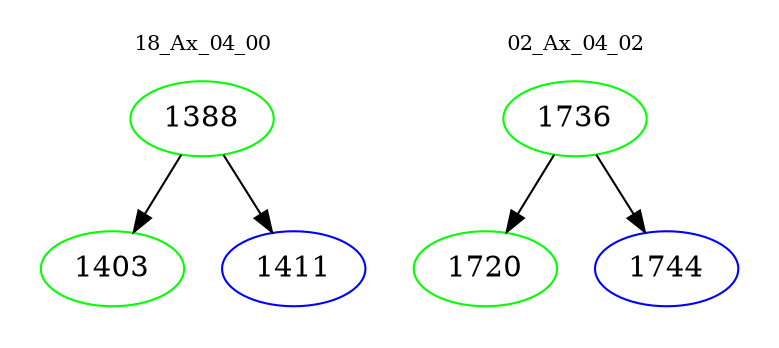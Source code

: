 digraph{
subgraph cluster_0 {
color = white
label = "18_Ax_04_00";
fontsize=10;
T0_1388 [label="1388", color="green"]
T0_1388 -> T0_1403 [color="black"]
T0_1403 [label="1403", color="green"]
T0_1388 -> T0_1411 [color="black"]
T0_1411 [label="1411", color="blue"]
}
subgraph cluster_1 {
color = white
label = "02_Ax_04_02";
fontsize=10;
T1_1736 [label="1736", color="green"]
T1_1736 -> T1_1720 [color="black"]
T1_1720 [label="1720", color="green"]
T1_1736 -> T1_1744 [color="black"]
T1_1744 [label="1744", color="blue"]
}
}
